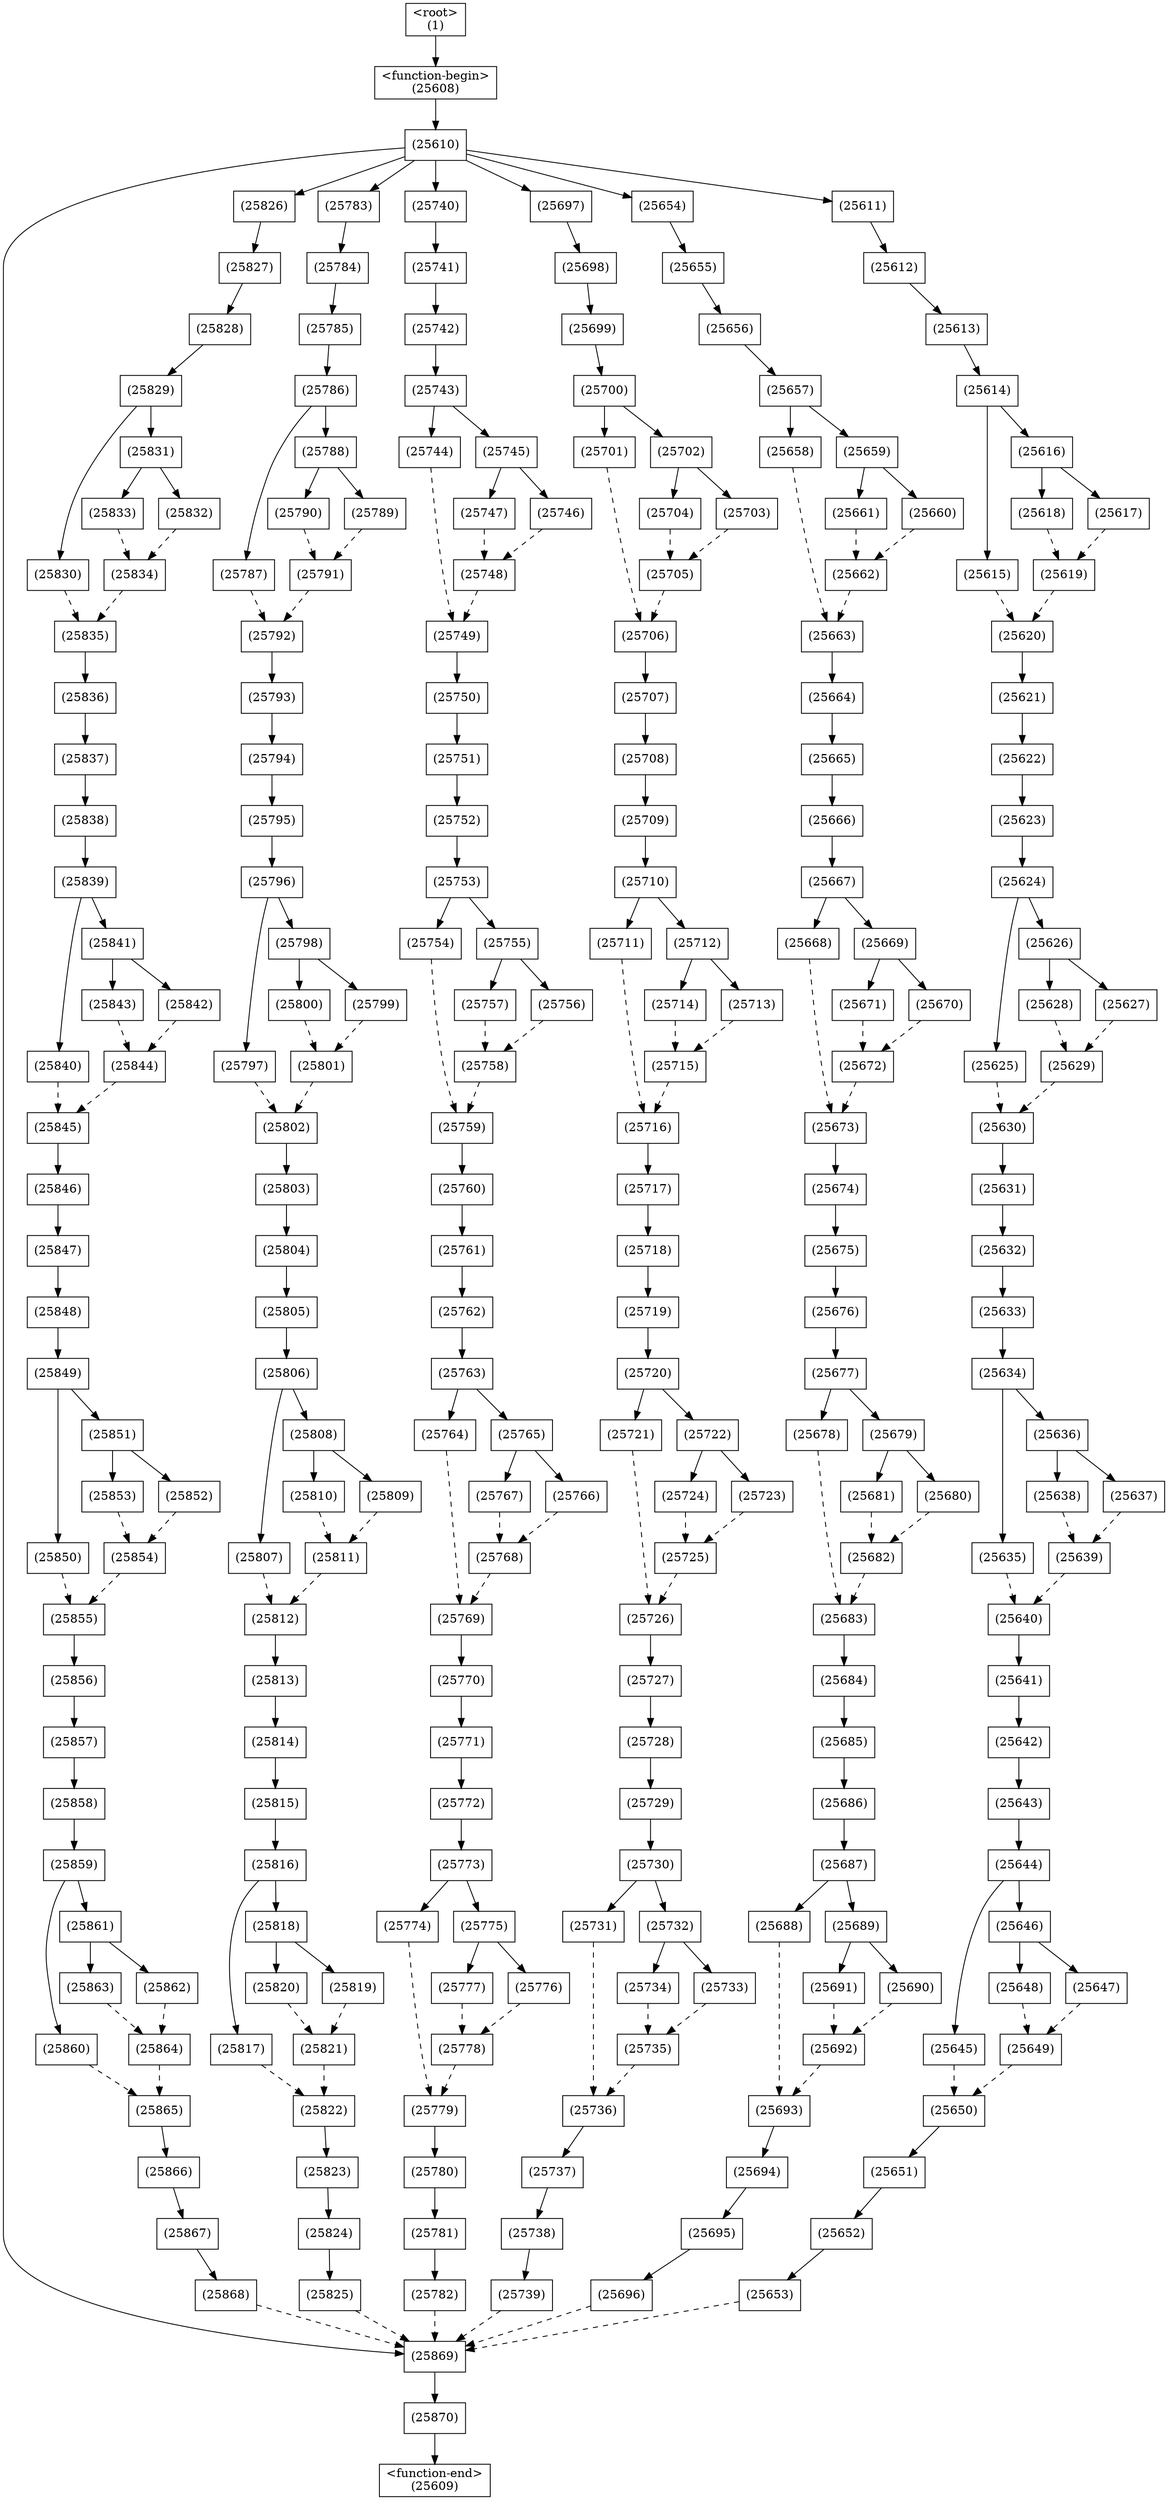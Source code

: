 digraph graphname {
n25870 [shape=box,label="(25870)"];
n25869 -> n25870[style="solid"];
n25869 [shape=box,label="(25869)"];
n25653 -> n25869[style="dashed"];
n25696 -> n25869[style="dashed"];
n25739 -> n25869[style="dashed"];
n25782 -> n25869[style="dashed"];
n25825 -> n25869[style="dashed"];
n25868 -> n25869[style="dashed"];
n25610 -> n25869[style="solid"];
n25868 [shape=box,label="(25868)"];
n25867 -> n25868[style="solid"];
n25867 [shape=box,label="(25867)"];
n25866 -> n25867[style="solid"];
n25866 [shape=box,label="(25866)"];
n25865 -> n25866[style="solid"];
n25865 [shape=box,label="(25865)"];
n25864 -> n25865[style="dashed"];
n25860 -> n25865[style="dashed"];
n25864 [shape=box,label="(25864)"];
n25863 -> n25864[style="dashed"];
n25862 -> n25864[style="dashed"];
n25863 [shape=box,label="(25863)"];
n25861 -> n25863[style="solid"];
n25862 [shape=box,label="(25862)"];
n25861 -> n25862[style="solid"];
n25861 [shape=box,label="(25861)"];
n25859 -> n25861[style="solid"];
n25860 [shape=box,label="(25860)"];
n25859 -> n25860[style="solid"];
n25859 [shape=box,label="(25859)"];
n25858 -> n25859[style="solid"];
n25858 [shape=box,label="(25858)"];
n25857 -> n25858[style="solid"];
n25857 [shape=box,label="(25857)"];
n25856 -> n25857[style="solid"];
n25856 [shape=box,label="(25856)"];
n25855 -> n25856[style="solid"];
n25855 [shape=box,label="(25855)"];
n25854 -> n25855[style="dashed"];
n25850 -> n25855[style="dashed"];
n25854 [shape=box,label="(25854)"];
n25853 -> n25854[style="dashed"];
n25852 -> n25854[style="dashed"];
n25853 [shape=box,label="(25853)"];
n25851 -> n25853[style="solid"];
n25852 [shape=box,label="(25852)"];
n25851 -> n25852[style="solid"];
n25851 [shape=box,label="(25851)"];
n25849 -> n25851[style="solid"];
n25850 [shape=box,label="(25850)"];
n25849 -> n25850[style="solid"];
n25849 [shape=box,label="(25849)"];
n25848 -> n25849[style="solid"];
n25848 [shape=box,label="(25848)"];
n25847 -> n25848[style="solid"];
n25847 [shape=box,label="(25847)"];
n25846 -> n25847[style="solid"];
n25846 [shape=box,label="(25846)"];
n25845 -> n25846[style="solid"];
n25845 [shape=box,label="(25845)"];
n25844 -> n25845[style="dashed"];
n25840 -> n25845[style="dashed"];
n25844 [shape=box,label="(25844)"];
n25843 -> n25844[style="dashed"];
n25842 -> n25844[style="dashed"];
n25843 [shape=box,label="(25843)"];
n25841 -> n25843[style="solid"];
n25842 [shape=box,label="(25842)"];
n25841 -> n25842[style="solid"];
n25841 [shape=box,label="(25841)"];
n25839 -> n25841[style="solid"];
n25840 [shape=box,label="(25840)"];
n25839 -> n25840[style="solid"];
n25839 [shape=box,label="(25839)"];
n25838 -> n25839[style="solid"];
n25838 [shape=box,label="(25838)"];
n25837 -> n25838[style="solid"];
n25837 [shape=box,label="(25837)"];
n25836 -> n25837[style="solid"];
n25836 [shape=box,label="(25836)"];
n25835 -> n25836[style="solid"];
n25835 [shape=box,label="(25835)"];
n25834 -> n25835[style="dashed"];
n25830 -> n25835[style="dashed"];
n25834 [shape=box,label="(25834)"];
n25833 -> n25834[style="dashed"];
n25832 -> n25834[style="dashed"];
n25833 [shape=box,label="(25833)"];
n25831 -> n25833[style="solid"];
n25832 [shape=box,label="(25832)"];
n25831 -> n25832[style="solid"];
n25831 [shape=box,label="(25831)"];
n25829 -> n25831[style="solid"];
n25830 [shape=box,label="(25830)"];
n25829 -> n25830[style="solid"];
n25829 [shape=box,label="(25829)"];
n25828 -> n25829[style="solid"];
n25828 [shape=box,label="(25828)"];
n25827 -> n25828[style="solid"];
n25827 [shape=box,label="(25827)"];
n25826 -> n25827[style="solid"];
n25826 [shape=box,label="(25826)"];
n25610 -> n25826[style="solid"];
n25825 [shape=box,label="(25825)"];
n25824 -> n25825[style="solid"];
n25824 [shape=box,label="(25824)"];
n25823 -> n25824[style="solid"];
n25823 [shape=box,label="(25823)"];
n25822 -> n25823[style="solid"];
n25822 [shape=box,label="(25822)"];
n25821 -> n25822[style="dashed"];
n25817 -> n25822[style="dashed"];
n25821 [shape=box,label="(25821)"];
n25820 -> n25821[style="dashed"];
n25819 -> n25821[style="dashed"];
n25820 [shape=box,label="(25820)"];
n25818 -> n25820[style="solid"];
n25819 [shape=box,label="(25819)"];
n25818 -> n25819[style="solid"];
n25818 [shape=box,label="(25818)"];
n25816 -> n25818[style="solid"];
n25817 [shape=box,label="(25817)"];
n25816 -> n25817[style="solid"];
n25816 [shape=box,label="(25816)"];
n25815 -> n25816[style="solid"];
n25815 [shape=box,label="(25815)"];
n25814 -> n25815[style="solid"];
n25814 [shape=box,label="(25814)"];
n25813 -> n25814[style="solid"];
n25813 [shape=box,label="(25813)"];
n25812 -> n25813[style="solid"];
n25812 [shape=box,label="(25812)"];
n25811 -> n25812[style="dashed"];
n25807 -> n25812[style="dashed"];
n25811 [shape=box,label="(25811)"];
n25810 -> n25811[style="dashed"];
n25809 -> n25811[style="dashed"];
n25810 [shape=box,label="(25810)"];
n25808 -> n25810[style="solid"];
n25809 [shape=box,label="(25809)"];
n25808 -> n25809[style="solid"];
n25808 [shape=box,label="(25808)"];
n25806 -> n25808[style="solid"];
n25807 [shape=box,label="(25807)"];
n25806 -> n25807[style="solid"];
n25806 [shape=box,label="(25806)"];
n25805 -> n25806[style="solid"];
n25805 [shape=box,label="(25805)"];
n25804 -> n25805[style="solid"];
n25804 [shape=box,label="(25804)"];
n25803 -> n25804[style="solid"];
n25803 [shape=box,label="(25803)"];
n25802 -> n25803[style="solid"];
n25802 [shape=box,label="(25802)"];
n25801 -> n25802[style="dashed"];
n25797 -> n25802[style="dashed"];
n25801 [shape=box,label="(25801)"];
n25800 -> n25801[style="dashed"];
n25799 -> n25801[style="dashed"];
n25800 [shape=box,label="(25800)"];
n25798 -> n25800[style="solid"];
n25799 [shape=box,label="(25799)"];
n25798 -> n25799[style="solid"];
n25798 [shape=box,label="(25798)"];
n25796 -> n25798[style="solid"];
n25797 [shape=box,label="(25797)"];
n25796 -> n25797[style="solid"];
n25796 [shape=box,label="(25796)"];
n25795 -> n25796[style="solid"];
n25795 [shape=box,label="(25795)"];
n25794 -> n25795[style="solid"];
n25794 [shape=box,label="(25794)"];
n25793 -> n25794[style="solid"];
n25793 [shape=box,label="(25793)"];
n25792 -> n25793[style="solid"];
n25792 [shape=box,label="(25792)"];
n25791 -> n25792[style="dashed"];
n25787 -> n25792[style="dashed"];
n25791 [shape=box,label="(25791)"];
n25790 -> n25791[style="dashed"];
n25789 -> n25791[style="dashed"];
n25790 [shape=box,label="(25790)"];
n25788 -> n25790[style="solid"];
n25789 [shape=box,label="(25789)"];
n25788 -> n25789[style="solid"];
n25788 [shape=box,label="(25788)"];
n25786 -> n25788[style="solid"];
n25787 [shape=box,label="(25787)"];
n25786 -> n25787[style="solid"];
n25786 [shape=box,label="(25786)"];
n25785 -> n25786[style="solid"];
n25785 [shape=box,label="(25785)"];
n25784 -> n25785[style="solid"];
n25784 [shape=box,label="(25784)"];
n25783 -> n25784[style="solid"];
n25783 [shape=box,label="(25783)"];
n25610 -> n25783[style="solid"];
n25782 [shape=box,label="(25782)"];
n25781 -> n25782[style="solid"];
n25781 [shape=box,label="(25781)"];
n25780 -> n25781[style="solid"];
n25780 [shape=box,label="(25780)"];
n25779 -> n25780[style="solid"];
n25779 [shape=box,label="(25779)"];
n25778 -> n25779[style="dashed"];
n25774 -> n25779[style="dashed"];
n25778 [shape=box,label="(25778)"];
n25777 -> n25778[style="dashed"];
n25776 -> n25778[style="dashed"];
n25777 [shape=box,label="(25777)"];
n25775 -> n25777[style="solid"];
n25776 [shape=box,label="(25776)"];
n25775 -> n25776[style="solid"];
n25775 [shape=box,label="(25775)"];
n25773 -> n25775[style="solid"];
n25774 [shape=box,label="(25774)"];
n25773 -> n25774[style="solid"];
n25773 [shape=box,label="(25773)"];
n25772 -> n25773[style="solid"];
n25772 [shape=box,label="(25772)"];
n25771 -> n25772[style="solid"];
n25771 [shape=box,label="(25771)"];
n25770 -> n25771[style="solid"];
n25770 [shape=box,label="(25770)"];
n25769 -> n25770[style="solid"];
n25769 [shape=box,label="(25769)"];
n25768 -> n25769[style="dashed"];
n25764 -> n25769[style="dashed"];
n25768 [shape=box,label="(25768)"];
n25767 -> n25768[style="dashed"];
n25766 -> n25768[style="dashed"];
n25767 [shape=box,label="(25767)"];
n25765 -> n25767[style="solid"];
n25766 [shape=box,label="(25766)"];
n25765 -> n25766[style="solid"];
n25765 [shape=box,label="(25765)"];
n25763 -> n25765[style="solid"];
n25764 [shape=box,label="(25764)"];
n25763 -> n25764[style="solid"];
n25763 [shape=box,label="(25763)"];
n25762 -> n25763[style="solid"];
n25762 [shape=box,label="(25762)"];
n25761 -> n25762[style="solid"];
n25761 [shape=box,label="(25761)"];
n25760 -> n25761[style="solid"];
n25760 [shape=box,label="(25760)"];
n25759 -> n25760[style="solid"];
n25759 [shape=box,label="(25759)"];
n25758 -> n25759[style="dashed"];
n25754 -> n25759[style="dashed"];
n25758 [shape=box,label="(25758)"];
n25757 -> n25758[style="dashed"];
n25756 -> n25758[style="dashed"];
n25757 [shape=box,label="(25757)"];
n25755 -> n25757[style="solid"];
n25756 [shape=box,label="(25756)"];
n25755 -> n25756[style="solid"];
n25755 [shape=box,label="(25755)"];
n25753 -> n25755[style="solid"];
n25754 [shape=box,label="(25754)"];
n25753 -> n25754[style="solid"];
n25753 [shape=box,label="(25753)"];
n25752 -> n25753[style="solid"];
n25752 [shape=box,label="(25752)"];
n25751 -> n25752[style="solid"];
n25751 [shape=box,label="(25751)"];
n25750 -> n25751[style="solid"];
n25750 [shape=box,label="(25750)"];
n25749 -> n25750[style="solid"];
n25749 [shape=box,label="(25749)"];
n25748 -> n25749[style="dashed"];
n25744 -> n25749[style="dashed"];
n25748 [shape=box,label="(25748)"];
n25747 -> n25748[style="dashed"];
n25746 -> n25748[style="dashed"];
n25747 [shape=box,label="(25747)"];
n25745 -> n25747[style="solid"];
n25746 [shape=box,label="(25746)"];
n25745 -> n25746[style="solid"];
n25745 [shape=box,label="(25745)"];
n25743 -> n25745[style="solid"];
n25744 [shape=box,label="(25744)"];
n25743 -> n25744[style="solid"];
n25743 [shape=box,label="(25743)"];
n25742 -> n25743[style="solid"];
n25742 [shape=box,label="(25742)"];
n25741 -> n25742[style="solid"];
n25741 [shape=box,label="(25741)"];
n25740 -> n25741[style="solid"];
n25740 [shape=box,label="(25740)"];
n25610 -> n25740[style="solid"];
n25739 [shape=box,label="(25739)"];
n25738 -> n25739[style="solid"];
n25738 [shape=box,label="(25738)"];
n25737 -> n25738[style="solid"];
n25737 [shape=box,label="(25737)"];
n25736 -> n25737[style="solid"];
n25736 [shape=box,label="(25736)"];
n25735 -> n25736[style="dashed"];
n25731 -> n25736[style="dashed"];
n25735 [shape=box,label="(25735)"];
n25734 -> n25735[style="dashed"];
n25733 -> n25735[style="dashed"];
n25734 [shape=box,label="(25734)"];
n25732 -> n25734[style="solid"];
n25733 [shape=box,label="(25733)"];
n25732 -> n25733[style="solid"];
n25732 [shape=box,label="(25732)"];
n25730 -> n25732[style="solid"];
n25731 [shape=box,label="(25731)"];
n25730 -> n25731[style="solid"];
n25730 [shape=box,label="(25730)"];
n25729 -> n25730[style="solid"];
n25729 [shape=box,label="(25729)"];
n25728 -> n25729[style="solid"];
n25728 [shape=box,label="(25728)"];
n25727 -> n25728[style="solid"];
n25727 [shape=box,label="(25727)"];
n25726 -> n25727[style="solid"];
n25726 [shape=box,label="(25726)"];
n25725 -> n25726[style="dashed"];
n25721 -> n25726[style="dashed"];
n25725 [shape=box,label="(25725)"];
n25724 -> n25725[style="dashed"];
n25723 -> n25725[style="dashed"];
n25724 [shape=box,label="(25724)"];
n25722 -> n25724[style="solid"];
n25723 [shape=box,label="(25723)"];
n25722 -> n25723[style="solid"];
n25722 [shape=box,label="(25722)"];
n25720 -> n25722[style="solid"];
n25721 [shape=box,label="(25721)"];
n25720 -> n25721[style="solid"];
n25720 [shape=box,label="(25720)"];
n25719 -> n25720[style="solid"];
n25719 [shape=box,label="(25719)"];
n25718 -> n25719[style="solid"];
n25718 [shape=box,label="(25718)"];
n25717 -> n25718[style="solid"];
n25717 [shape=box,label="(25717)"];
n25716 -> n25717[style="solid"];
n25716 [shape=box,label="(25716)"];
n25715 -> n25716[style="dashed"];
n25711 -> n25716[style="dashed"];
n25715 [shape=box,label="(25715)"];
n25714 -> n25715[style="dashed"];
n25713 -> n25715[style="dashed"];
n25714 [shape=box,label="(25714)"];
n25712 -> n25714[style="solid"];
n25713 [shape=box,label="(25713)"];
n25712 -> n25713[style="solid"];
n25712 [shape=box,label="(25712)"];
n25710 -> n25712[style="solid"];
n25711 [shape=box,label="(25711)"];
n25710 -> n25711[style="solid"];
n25710 [shape=box,label="(25710)"];
n25709 -> n25710[style="solid"];
n25709 [shape=box,label="(25709)"];
n25708 -> n25709[style="solid"];
n25708 [shape=box,label="(25708)"];
n25707 -> n25708[style="solid"];
n25707 [shape=box,label="(25707)"];
n25706 -> n25707[style="solid"];
n25706 [shape=box,label="(25706)"];
n25705 -> n25706[style="dashed"];
n25701 -> n25706[style="dashed"];
n25705 [shape=box,label="(25705)"];
n25704 -> n25705[style="dashed"];
n25703 -> n25705[style="dashed"];
n25704 [shape=box,label="(25704)"];
n25702 -> n25704[style="solid"];
n25703 [shape=box,label="(25703)"];
n25702 -> n25703[style="solid"];
n25702 [shape=box,label="(25702)"];
n25700 -> n25702[style="solid"];
n25701 [shape=box,label="(25701)"];
n25700 -> n25701[style="solid"];
n25700 [shape=box,label="(25700)"];
n25699 -> n25700[style="solid"];
n25699 [shape=box,label="(25699)"];
n25698 -> n25699[style="solid"];
n25698 [shape=box,label="(25698)"];
n25697 -> n25698[style="solid"];
n25697 [shape=box,label="(25697)"];
n25610 -> n25697[style="solid"];
n25696 [shape=box,label="(25696)"];
n25695 -> n25696[style="solid"];
n25695 [shape=box,label="(25695)"];
n25694 -> n25695[style="solid"];
n25694 [shape=box,label="(25694)"];
n25693 -> n25694[style="solid"];
n25693 [shape=box,label="(25693)"];
n25692 -> n25693[style="dashed"];
n25688 -> n25693[style="dashed"];
n25692 [shape=box,label="(25692)"];
n25691 -> n25692[style="dashed"];
n25690 -> n25692[style="dashed"];
n25691 [shape=box,label="(25691)"];
n25689 -> n25691[style="solid"];
n25690 [shape=box,label="(25690)"];
n25689 -> n25690[style="solid"];
n25689 [shape=box,label="(25689)"];
n25687 -> n25689[style="solid"];
n25688 [shape=box,label="(25688)"];
n25687 -> n25688[style="solid"];
n25687 [shape=box,label="(25687)"];
n25686 -> n25687[style="solid"];
n25686 [shape=box,label="(25686)"];
n25685 -> n25686[style="solid"];
n25685 [shape=box,label="(25685)"];
n25684 -> n25685[style="solid"];
n25684 [shape=box,label="(25684)"];
n25683 -> n25684[style="solid"];
n25683 [shape=box,label="(25683)"];
n25682 -> n25683[style="dashed"];
n25678 -> n25683[style="dashed"];
n25682 [shape=box,label="(25682)"];
n25681 -> n25682[style="dashed"];
n25680 -> n25682[style="dashed"];
n25681 [shape=box,label="(25681)"];
n25679 -> n25681[style="solid"];
n25680 [shape=box,label="(25680)"];
n25679 -> n25680[style="solid"];
n25679 [shape=box,label="(25679)"];
n25677 -> n25679[style="solid"];
n25678 [shape=box,label="(25678)"];
n25677 -> n25678[style="solid"];
n25677 [shape=box,label="(25677)"];
n25676 -> n25677[style="solid"];
n25676 [shape=box,label="(25676)"];
n25675 -> n25676[style="solid"];
n25675 [shape=box,label="(25675)"];
n25674 -> n25675[style="solid"];
n25674 [shape=box,label="(25674)"];
n25673 -> n25674[style="solid"];
n25673 [shape=box,label="(25673)"];
n25672 -> n25673[style="dashed"];
n25668 -> n25673[style="dashed"];
n25672 [shape=box,label="(25672)"];
n25671 -> n25672[style="dashed"];
n25670 -> n25672[style="dashed"];
n25671 [shape=box,label="(25671)"];
n25669 -> n25671[style="solid"];
n25670 [shape=box,label="(25670)"];
n25669 -> n25670[style="solid"];
n25669 [shape=box,label="(25669)"];
n25667 -> n25669[style="solid"];
n25668 [shape=box,label="(25668)"];
n25667 -> n25668[style="solid"];
n25667 [shape=box,label="(25667)"];
n25666 -> n25667[style="solid"];
n25666 [shape=box,label="(25666)"];
n25665 -> n25666[style="solid"];
n25665 [shape=box,label="(25665)"];
n25664 -> n25665[style="solid"];
n25664 [shape=box,label="(25664)"];
n25663 -> n25664[style="solid"];
n25663 [shape=box,label="(25663)"];
n25662 -> n25663[style="dashed"];
n25658 -> n25663[style="dashed"];
n25662 [shape=box,label="(25662)"];
n25661 -> n25662[style="dashed"];
n25660 -> n25662[style="dashed"];
n25661 [shape=box,label="(25661)"];
n25659 -> n25661[style="solid"];
n25660 [shape=box,label="(25660)"];
n25659 -> n25660[style="solid"];
n25659 [shape=box,label="(25659)"];
n25657 -> n25659[style="solid"];
n25658 [shape=box,label="(25658)"];
n25657 -> n25658[style="solid"];
n25657 [shape=box,label="(25657)"];
n25656 -> n25657[style="solid"];
n25656 [shape=box,label="(25656)"];
n25655 -> n25656[style="solid"];
n25655 [shape=box,label="(25655)"];
n25654 -> n25655[style="solid"];
n25654 [shape=box,label="(25654)"];
n25610 -> n25654[style="solid"];
n25653 [shape=box,label="(25653)"];
n25652 -> n25653[style="solid"];
n25652 [shape=box,label="(25652)"];
n25651 -> n25652[style="solid"];
n25651 [shape=box,label="(25651)"];
n25650 -> n25651[style="solid"];
n25650 [shape=box,label="(25650)"];
n25649 -> n25650[style="dashed"];
n25645 -> n25650[style="dashed"];
n25649 [shape=box,label="(25649)"];
n25648 -> n25649[style="dashed"];
n25647 -> n25649[style="dashed"];
n25648 [shape=box,label="(25648)"];
n25646 -> n25648[style="solid"];
n25647 [shape=box,label="(25647)"];
n25646 -> n25647[style="solid"];
n25646 [shape=box,label="(25646)"];
n25644 -> n25646[style="solid"];
n25645 [shape=box,label="(25645)"];
n25644 -> n25645[style="solid"];
n25644 [shape=box,label="(25644)"];
n25643 -> n25644[style="solid"];
n25643 [shape=box,label="(25643)"];
n25642 -> n25643[style="solid"];
n25642 [shape=box,label="(25642)"];
n25641 -> n25642[style="solid"];
n25641 [shape=box,label="(25641)"];
n25640 -> n25641[style="solid"];
n25640 [shape=box,label="(25640)"];
n25639 -> n25640[style="dashed"];
n25635 -> n25640[style="dashed"];
n25639 [shape=box,label="(25639)"];
n25638 -> n25639[style="dashed"];
n25637 -> n25639[style="dashed"];
n25638 [shape=box,label="(25638)"];
n25636 -> n25638[style="solid"];
n25637 [shape=box,label="(25637)"];
n25636 -> n25637[style="solid"];
n25636 [shape=box,label="(25636)"];
n25634 -> n25636[style="solid"];
n25635 [shape=box,label="(25635)"];
n25634 -> n25635[style="solid"];
n25634 [shape=box,label="(25634)"];
n25633 -> n25634[style="solid"];
n25633 [shape=box,label="(25633)"];
n25632 -> n25633[style="solid"];
n25632 [shape=box,label="(25632)"];
n25631 -> n25632[style="solid"];
n25631 [shape=box,label="(25631)"];
n25630 -> n25631[style="solid"];
n25630 [shape=box,label="(25630)"];
n25629 -> n25630[style="dashed"];
n25625 -> n25630[style="dashed"];
n25629 [shape=box,label="(25629)"];
n25628 -> n25629[style="dashed"];
n25627 -> n25629[style="dashed"];
n25628 [shape=box,label="(25628)"];
n25626 -> n25628[style="solid"];
n25627 [shape=box,label="(25627)"];
n25626 -> n25627[style="solid"];
n25626 [shape=box,label="(25626)"];
n25624 -> n25626[style="solid"];
n25625 [shape=box,label="(25625)"];
n25624 -> n25625[style="solid"];
n25624 [shape=box,label="(25624)"];
n25623 -> n25624[style="solid"];
n25623 [shape=box,label="(25623)"];
n25622 -> n25623[style="solid"];
n25622 [shape=box,label="(25622)"];
n25621 -> n25622[style="solid"];
n25621 [shape=box,label="(25621)"];
n25620 -> n25621[style="solid"];
n25620 [shape=box,label="(25620)"];
n25619 -> n25620[style="dashed"];
n25615 -> n25620[style="dashed"];
n25619 [shape=box,label="(25619)"];
n25618 -> n25619[style="dashed"];
n25617 -> n25619[style="dashed"];
n25618 [shape=box,label="(25618)"];
n25616 -> n25618[style="solid"];
n25617 [shape=box,label="(25617)"];
n25616 -> n25617[style="solid"];
n25616 [shape=box,label="(25616)"];
n25614 -> n25616[style="solid"];
n25615 [shape=box,label="(25615)"];
n25614 -> n25615[style="solid"];
n25614 [shape=box,label="(25614)"];
n25613 -> n25614[style="solid"];
n25613 [shape=box,label="(25613)"];
n25612 -> n25613[style="solid"];
n25612 [shape=box,label="(25612)"];
n25611 -> n25612[style="solid"];
n25611 [shape=box,label="(25611)"];
n25610 -> n25611[style="solid"];
n25610 [shape=box,label="(25610)"];
n25608 -> n25610[style="solid"];
n25609 [shape=box,label="<function-end>
(25609)"];
n25870 -> n25609[style="solid"];
n25608 [shape=box,label="<function-begin>
(25608)"];
n1 -> n25608[style="solid"];
n1 [shape=box,label="<root>
(1)"];
}
